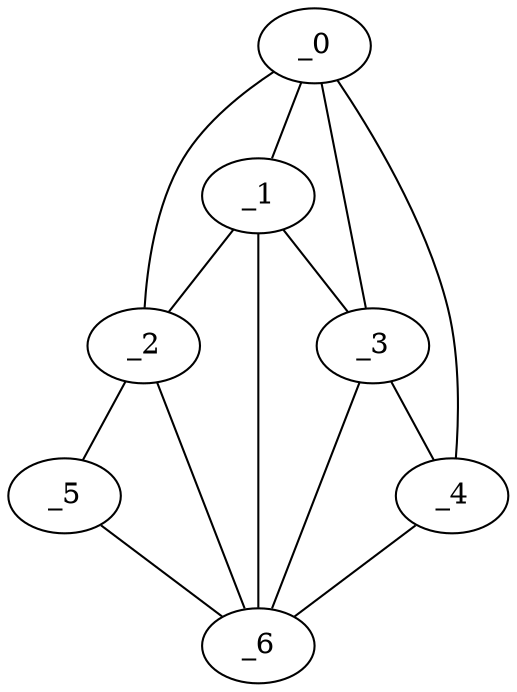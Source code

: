 graph "obj9__180.gxl" {
	_0	 [x=26,
		y=5];
	_1	 [x=58,
		y=5];
	_0 -- _1	 [valence=1];
	_2	 [x=65,
		y=3];
	_0 -- _2	 [valence=1];
	_3	 [x=100,
		y=108];
	_0 -- _3	 [valence=2];
	_4	 [x=101,
		y=114];
	_0 -- _4	 [valence=1];
	_1 -- _2	 [valence=2];
	_1 -- _3	 [valence=2];
	_6	 [x=106,
		y=101];
	_1 -- _6	 [valence=1];
	_5	 [x=105,
		y=8];
	_2 -- _5	 [valence=1];
	_2 -- _6	 [valence=2];
	_3 -- _4	 [valence=2];
	_3 -- _6	 [valence=2];
	_4 -- _6	 [valence=1];
	_5 -- _6	 [valence=1];
}
